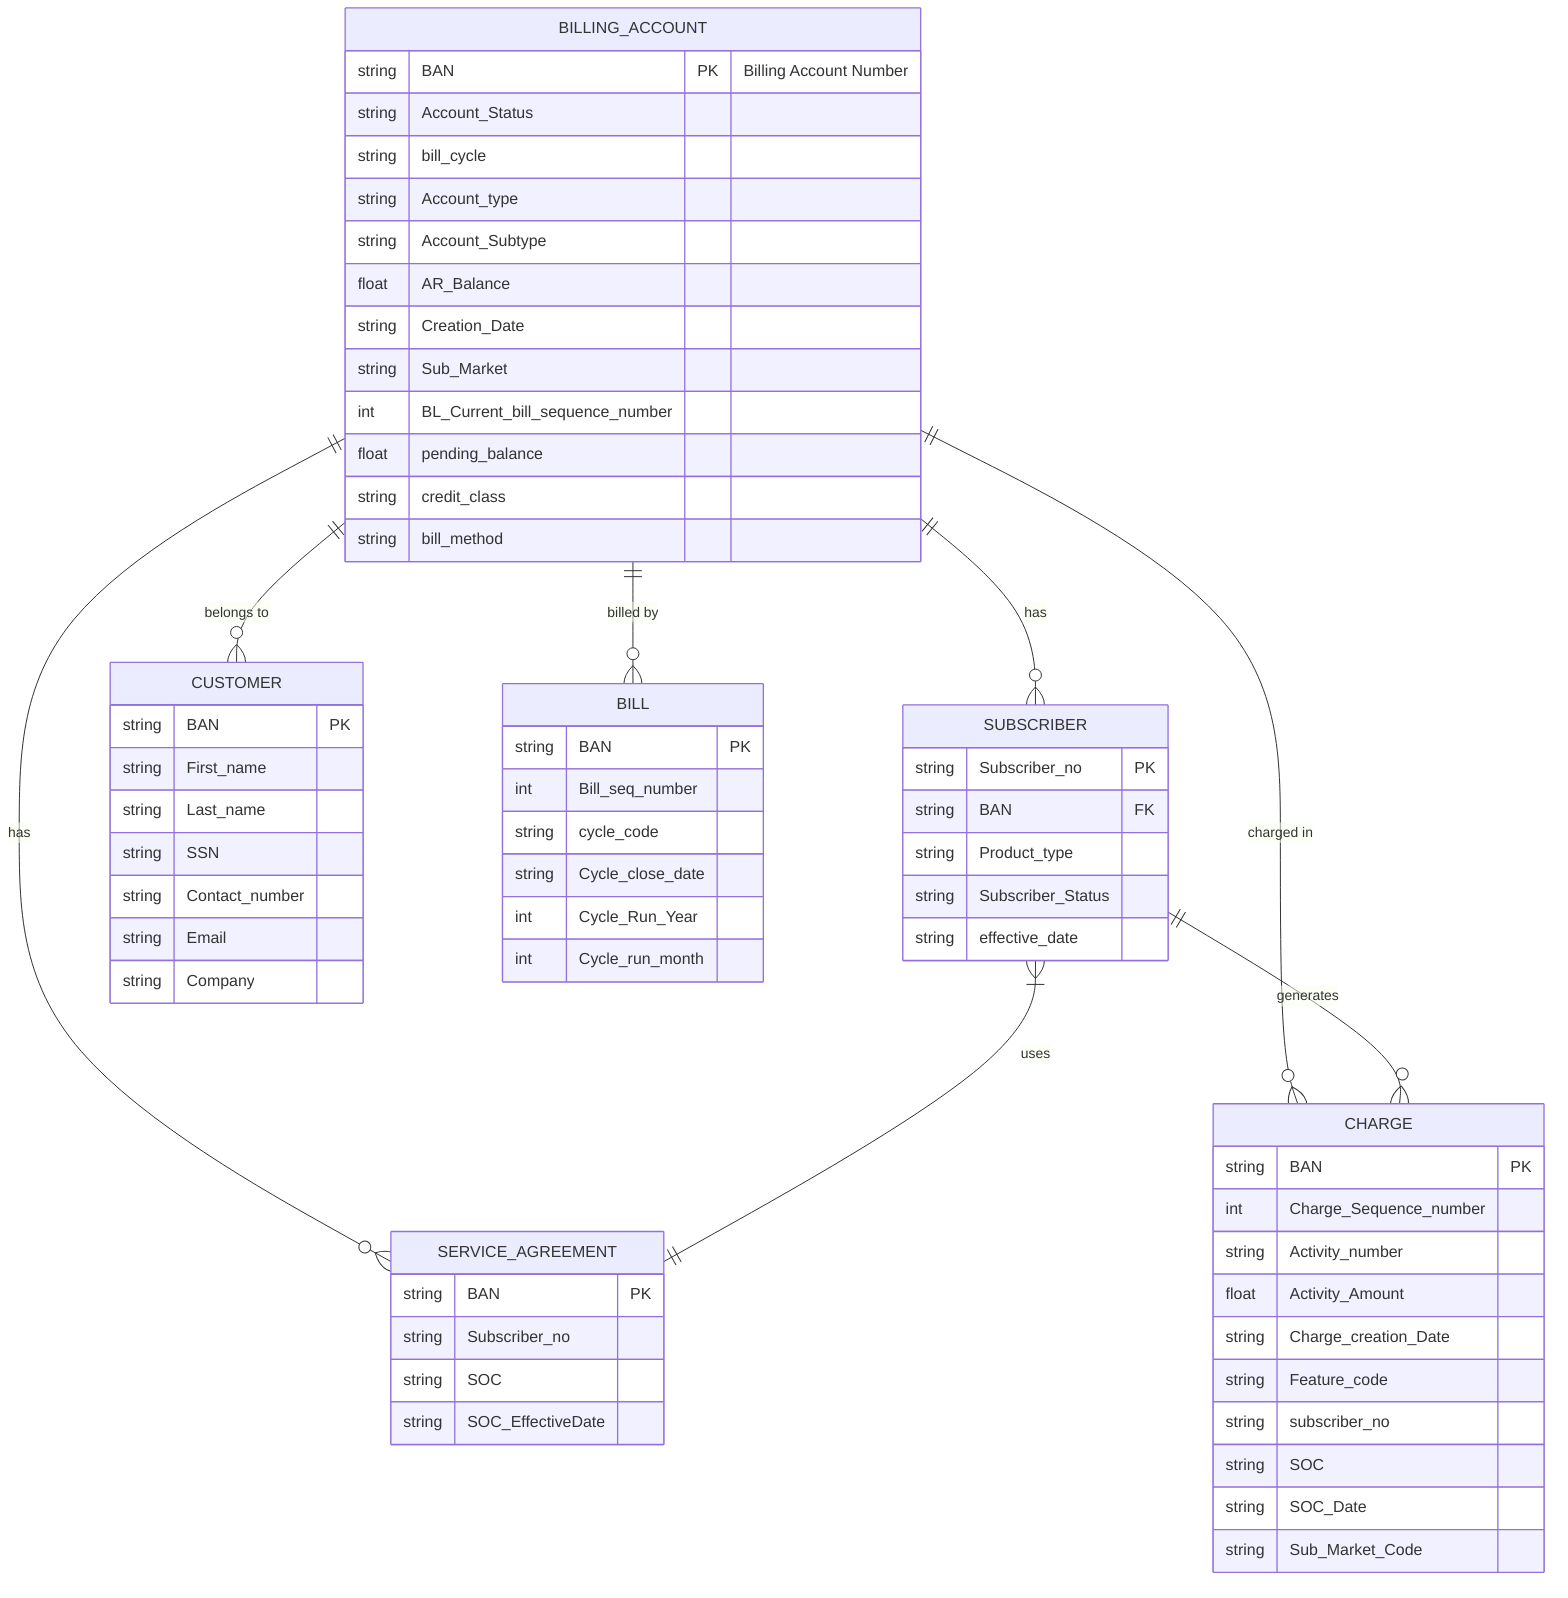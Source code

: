 erDiagram
    BILLING_ACCOUNT {
        string BAN PK "Billing Account Number"
        string Account_Status
        string bill_cycle
        string Account_type
        string Account_Subtype
        float AR_Balance
        string Creation_Date
        string Sub_Market
        int BL_Current_bill_sequence_number
        float pending_balance
        string credit_class
        string bill_method
    }
    SUBSCRIBER {
        string Subscriber_no PK
        string BAN FK
        string Product_type
        string Subscriber_Status
        string effective_date
    }
    SERVICE_AGREEMENT {
        string BAN PK
        string Subscriber_no
        string SOC
        string SOC_EffectiveDate
    }
    CUSTOMER {
        string BAN PK
        string First_name
        string Last_name
        string SSN
        string Contact_number
        string Email
        string Company
    }
    BILL {
        string BAN PK
        int Bill_seq_number
        string cycle_code
        string Cycle_close_date
        int Cycle_Run_Year
        int Cycle_run_month
    }
    CHARGE {
        string BAN PK
        int Charge_Sequence_number
        string Activity_number
        float Activity_Amount
        string Charge_creation_Date
        string Feature_code
        string subscriber_no
        string SOC
        string SOC_Date
        string Sub_Market_Code
    }

    BILLING_ACCOUNT ||--o{ SUBSCRIBER : "has"
    BILLING_ACCOUNT ||--o{ SERVICE_AGREEMENT : "has"
    BILLING_ACCOUNT ||--o{ CUSTOMER : "belongs to"
    BILLING_ACCOUNT ||--o{ BILL : "billed by"
    BILLING_ACCOUNT ||--o{ CHARGE : "charged in"
    SUBSCRIBER }|--|| SERVICE_AGREEMENT : "uses"
    SUBSCRIBER ||--o{ CHARGE : "generates"